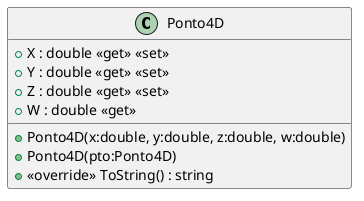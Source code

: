 @startuml Ponto4D
class Ponto4D {
    + Ponto4D(x:double, y:double, z:double, w:double)
    + Ponto4D(pto:Ponto4D)
    + X : double <<get>> <<set>>
    + Y : double <<get>> <<set>>
    + Z : double <<get>> <<set>>
    + W : double <<get>>
    + <<override>> ToString() : string
}
@enduml
